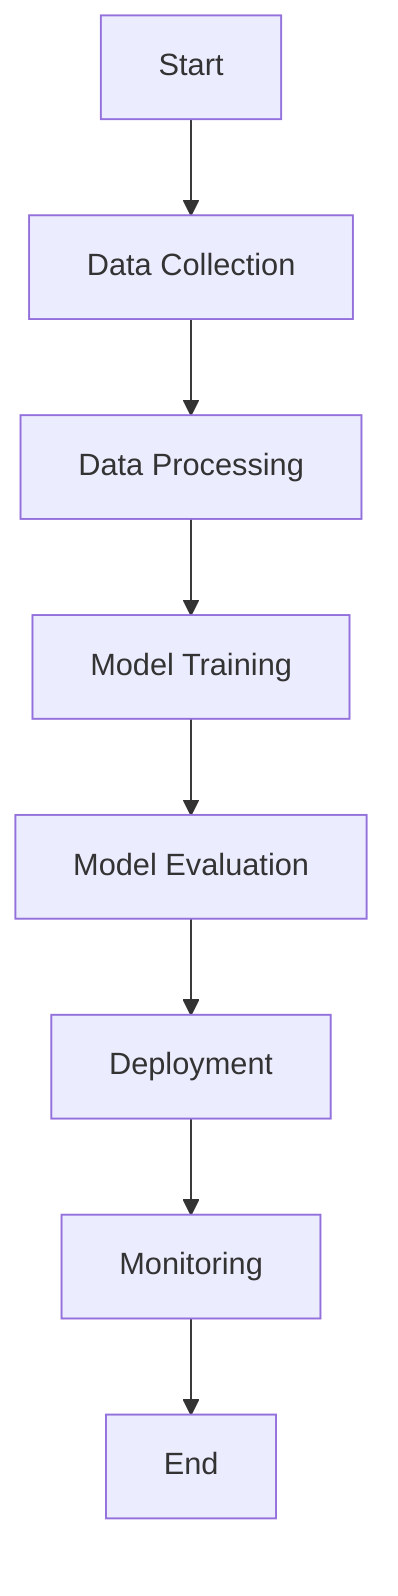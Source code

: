 graph TD;
    A["Start"] --> B["Data Collection"];
    B --> C["Data Processing"];
    C --> D["Model Training"];
    D --> E["Model Evaluation"];
    E --> F["Deployment"];
    F --> G["Monitoring"];
    G --> H["End"];